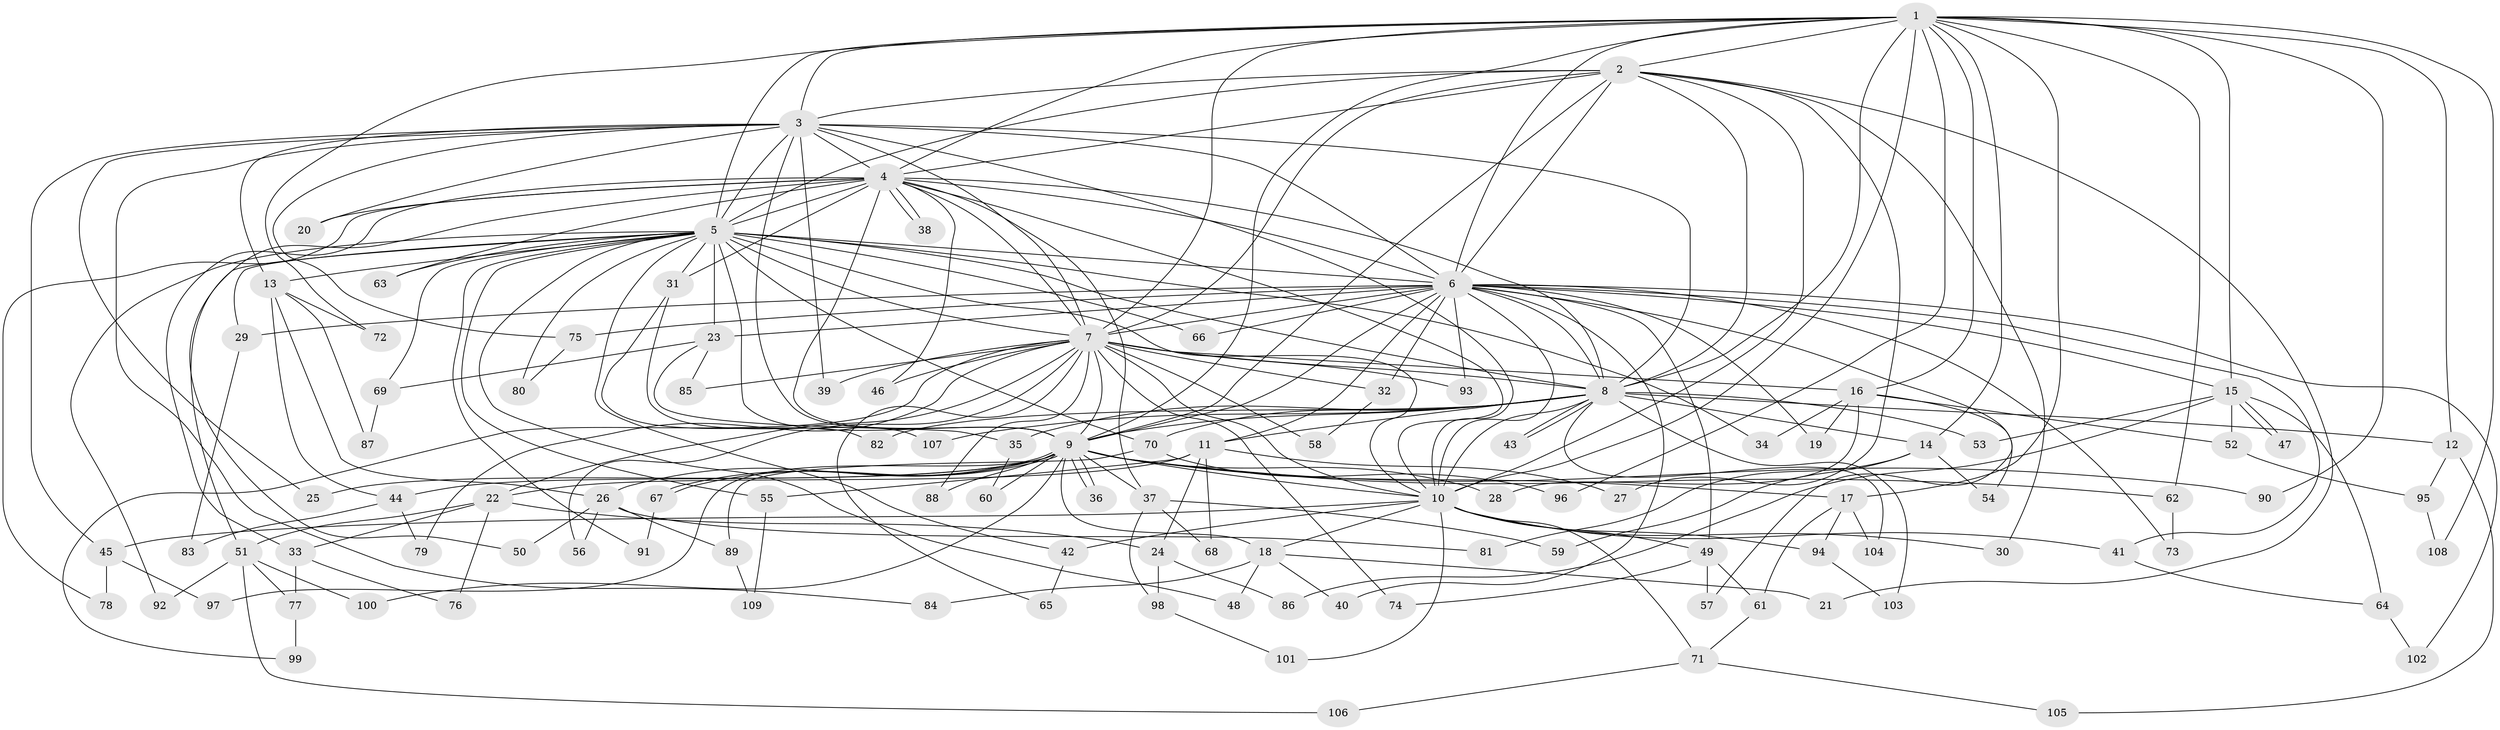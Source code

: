 // coarse degree distribution, {9: 0.030303030303030304, 15: 0.09090909090909091, 7: 0.030303030303030304, 5: 0.18181818181818182, 12: 0.030303030303030304, 1: 0.12121212121212122, 13: 0.06060606060606061, 4: 0.21212121212121213, 6: 0.09090909090909091, 3: 0.06060606060606061, 17: 0.030303030303030304, 2: 0.030303030303030304, 14: 0.030303030303030304}
// Generated by graph-tools (version 1.1) at 2025/36/03/04/25 23:36:24]
// undirected, 109 vertices, 243 edges
graph export_dot {
  node [color=gray90,style=filled];
  1;
  2;
  3;
  4;
  5;
  6;
  7;
  8;
  9;
  10;
  11;
  12;
  13;
  14;
  15;
  16;
  17;
  18;
  19;
  20;
  21;
  22;
  23;
  24;
  25;
  26;
  27;
  28;
  29;
  30;
  31;
  32;
  33;
  34;
  35;
  36;
  37;
  38;
  39;
  40;
  41;
  42;
  43;
  44;
  45;
  46;
  47;
  48;
  49;
  50;
  51;
  52;
  53;
  54;
  55;
  56;
  57;
  58;
  59;
  60;
  61;
  62;
  63;
  64;
  65;
  66;
  67;
  68;
  69;
  70;
  71;
  72;
  73;
  74;
  75;
  76;
  77;
  78;
  79;
  80;
  81;
  82;
  83;
  84;
  85;
  86;
  87;
  88;
  89;
  90;
  91;
  92;
  93;
  94;
  95;
  96;
  97;
  98;
  99;
  100;
  101;
  102;
  103;
  104;
  105;
  106;
  107;
  108;
  109;
  1 -- 2;
  1 -- 3;
  1 -- 4;
  1 -- 5;
  1 -- 6;
  1 -- 7;
  1 -- 8;
  1 -- 9;
  1 -- 10;
  1 -- 12;
  1 -- 14;
  1 -- 15;
  1 -- 16;
  1 -- 17;
  1 -- 62;
  1 -- 72;
  1 -- 90;
  1 -- 96;
  1 -- 108;
  2 -- 3;
  2 -- 4;
  2 -- 5;
  2 -- 6;
  2 -- 7;
  2 -- 8;
  2 -- 9;
  2 -- 10;
  2 -- 21;
  2 -- 27;
  2 -- 30;
  3 -- 4;
  3 -- 5;
  3 -- 6;
  3 -- 7;
  3 -- 8;
  3 -- 9;
  3 -- 10;
  3 -- 13;
  3 -- 20;
  3 -- 25;
  3 -- 39;
  3 -- 45;
  3 -- 75;
  3 -- 84;
  4 -- 5;
  4 -- 6;
  4 -- 7;
  4 -- 8;
  4 -- 9;
  4 -- 10;
  4 -- 20;
  4 -- 31;
  4 -- 33;
  4 -- 37;
  4 -- 38;
  4 -- 38;
  4 -- 46;
  4 -- 50;
  4 -- 63;
  4 -- 78;
  5 -- 6;
  5 -- 7;
  5 -- 8;
  5 -- 9;
  5 -- 10;
  5 -- 13;
  5 -- 23;
  5 -- 29;
  5 -- 31;
  5 -- 34;
  5 -- 42;
  5 -- 48;
  5 -- 51;
  5 -- 55;
  5 -- 63;
  5 -- 66;
  5 -- 69;
  5 -- 70;
  5 -- 80;
  5 -- 91;
  5 -- 92;
  6 -- 7;
  6 -- 8;
  6 -- 9;
  6 -- 10;
  6 -- 11;
  6 -- 15;
  6 -- 19;
  6 -- 23;
  6 -- 29;
  6 -- 32;
  6 -- 40;
  6 -- 41;
  6 -- 49;
  6 -- 57;
  6 -- 66;
  6 -- 73;
  6 -- 75;
  6 -- 93;
  6 -- 102;
  7 -- 8;
  7 -- 9;
  7 -- 10;
  7 -- 16;
  7 -- 22;
  7 -- 32;
  7 -- 39;
  7 -- 46;
  7 -- 56;
  7 -- 58;
  7 -- 65;
  7 -- 74;
  7 -- 79;
  7 -- 85;
  7 -- 88;
  7 -- 93;
  7 -- 99;
  8 -- 9;
  8 -- 10;
  8 -- 11;
  8 -- 12;
  8 -- 14;
  8 -- 35;
  8 -- 43;
  8 -- 43;
  8 -- 53;
  8 -- 70;
  8 -- 82;
  8 -- 103;
  8 -- 104;
  8 -- 107;
  9 -- 10;
  9 -- 17;
  9 -- 18;
  9 -- 25;
  9 -- 26;
  9 -- 28;
  9 -- 36;
  9 -- 36;
  9 -- 37;
  9 -- 44;
  9 -- 60;
  9 -- 62;
  9 -- 67;
  9 -- 67;
  9 -- 88;
  9 -- 90;
  9 -- 97;
  9 -- 100;
  10 -- 18;
  10 -- 30;
  10 -- 41;
  10 -- 42;
  10 -- 45;
  10 -- 49;
  10 -- 71;
  10 -- 94;
  10 -- 101;
  11 -- 22;
  11 -- 24;
  11 -- 27;
  11 -- 55;
  11 -- 68;
  12 -- 95;
  12 -- 105;
  13 -- 26;
  13 -- 44;
  13 -- 72;
  13 -- 87;
  14 -- 54;
  14 -- 59;
  14 -- 81;
  15 -- 47;
  15 -- 47;
  15 -- 52;
  15 -- 53;
  15 -- 64;
  15 -- 86;
  16 -- 19;
  16 -- 28;
  16 -- 34;
  16 -- 52;
  16 -- 54;
  17 -- 61;
  17 -- 94;
  17 -- 104;
  18 -- 21;
  18 -- 40;
  18 -- 48;
  18 -- 84;
  22 -- 24;
  22 -- 33;
  22 -- 51;
  22 -- 76;
  23 -- 35;
  23 -- 69;
  23 -- 85;
  24 -- 86;
  24 -- 98;
  26 -- 50;
  26 -- 56;
  26 -- 81;
  26 -- 89;
  29 -- 83;
  31 -- 82;
  31 -- 107;
  32 -- 58;
  33 -- 76;
  33 -- 77;
  35 -- 60;
  37 -- 59;
  37 -- 68;
  37 -- 98;
  41 -- 64;
  42 -- 65;
  44 -- 79;
  44 -- 83;
  45 -- 78;
  45 -- 97;
  49 -- 57;
  49 -- 61;
  49 -- 74;
  51 -- 77;
  51 -- 92;
  51 -- 100;
  51 -- 106;
  52 -- 95;
  55 -- 109;
  61 -- 71;
  62 -- 73;
  64 -- 102;
  67 -- 91;
  69 -- 87;
  70 -- 89;
  70 -- 96;
  71 -- 105;
  71 -- 106;
  75 -- 80;
  77 -- 99;
  89 -- 109;
  94 -- 103;
  95 -- 108;
  98 -- 101;
}
